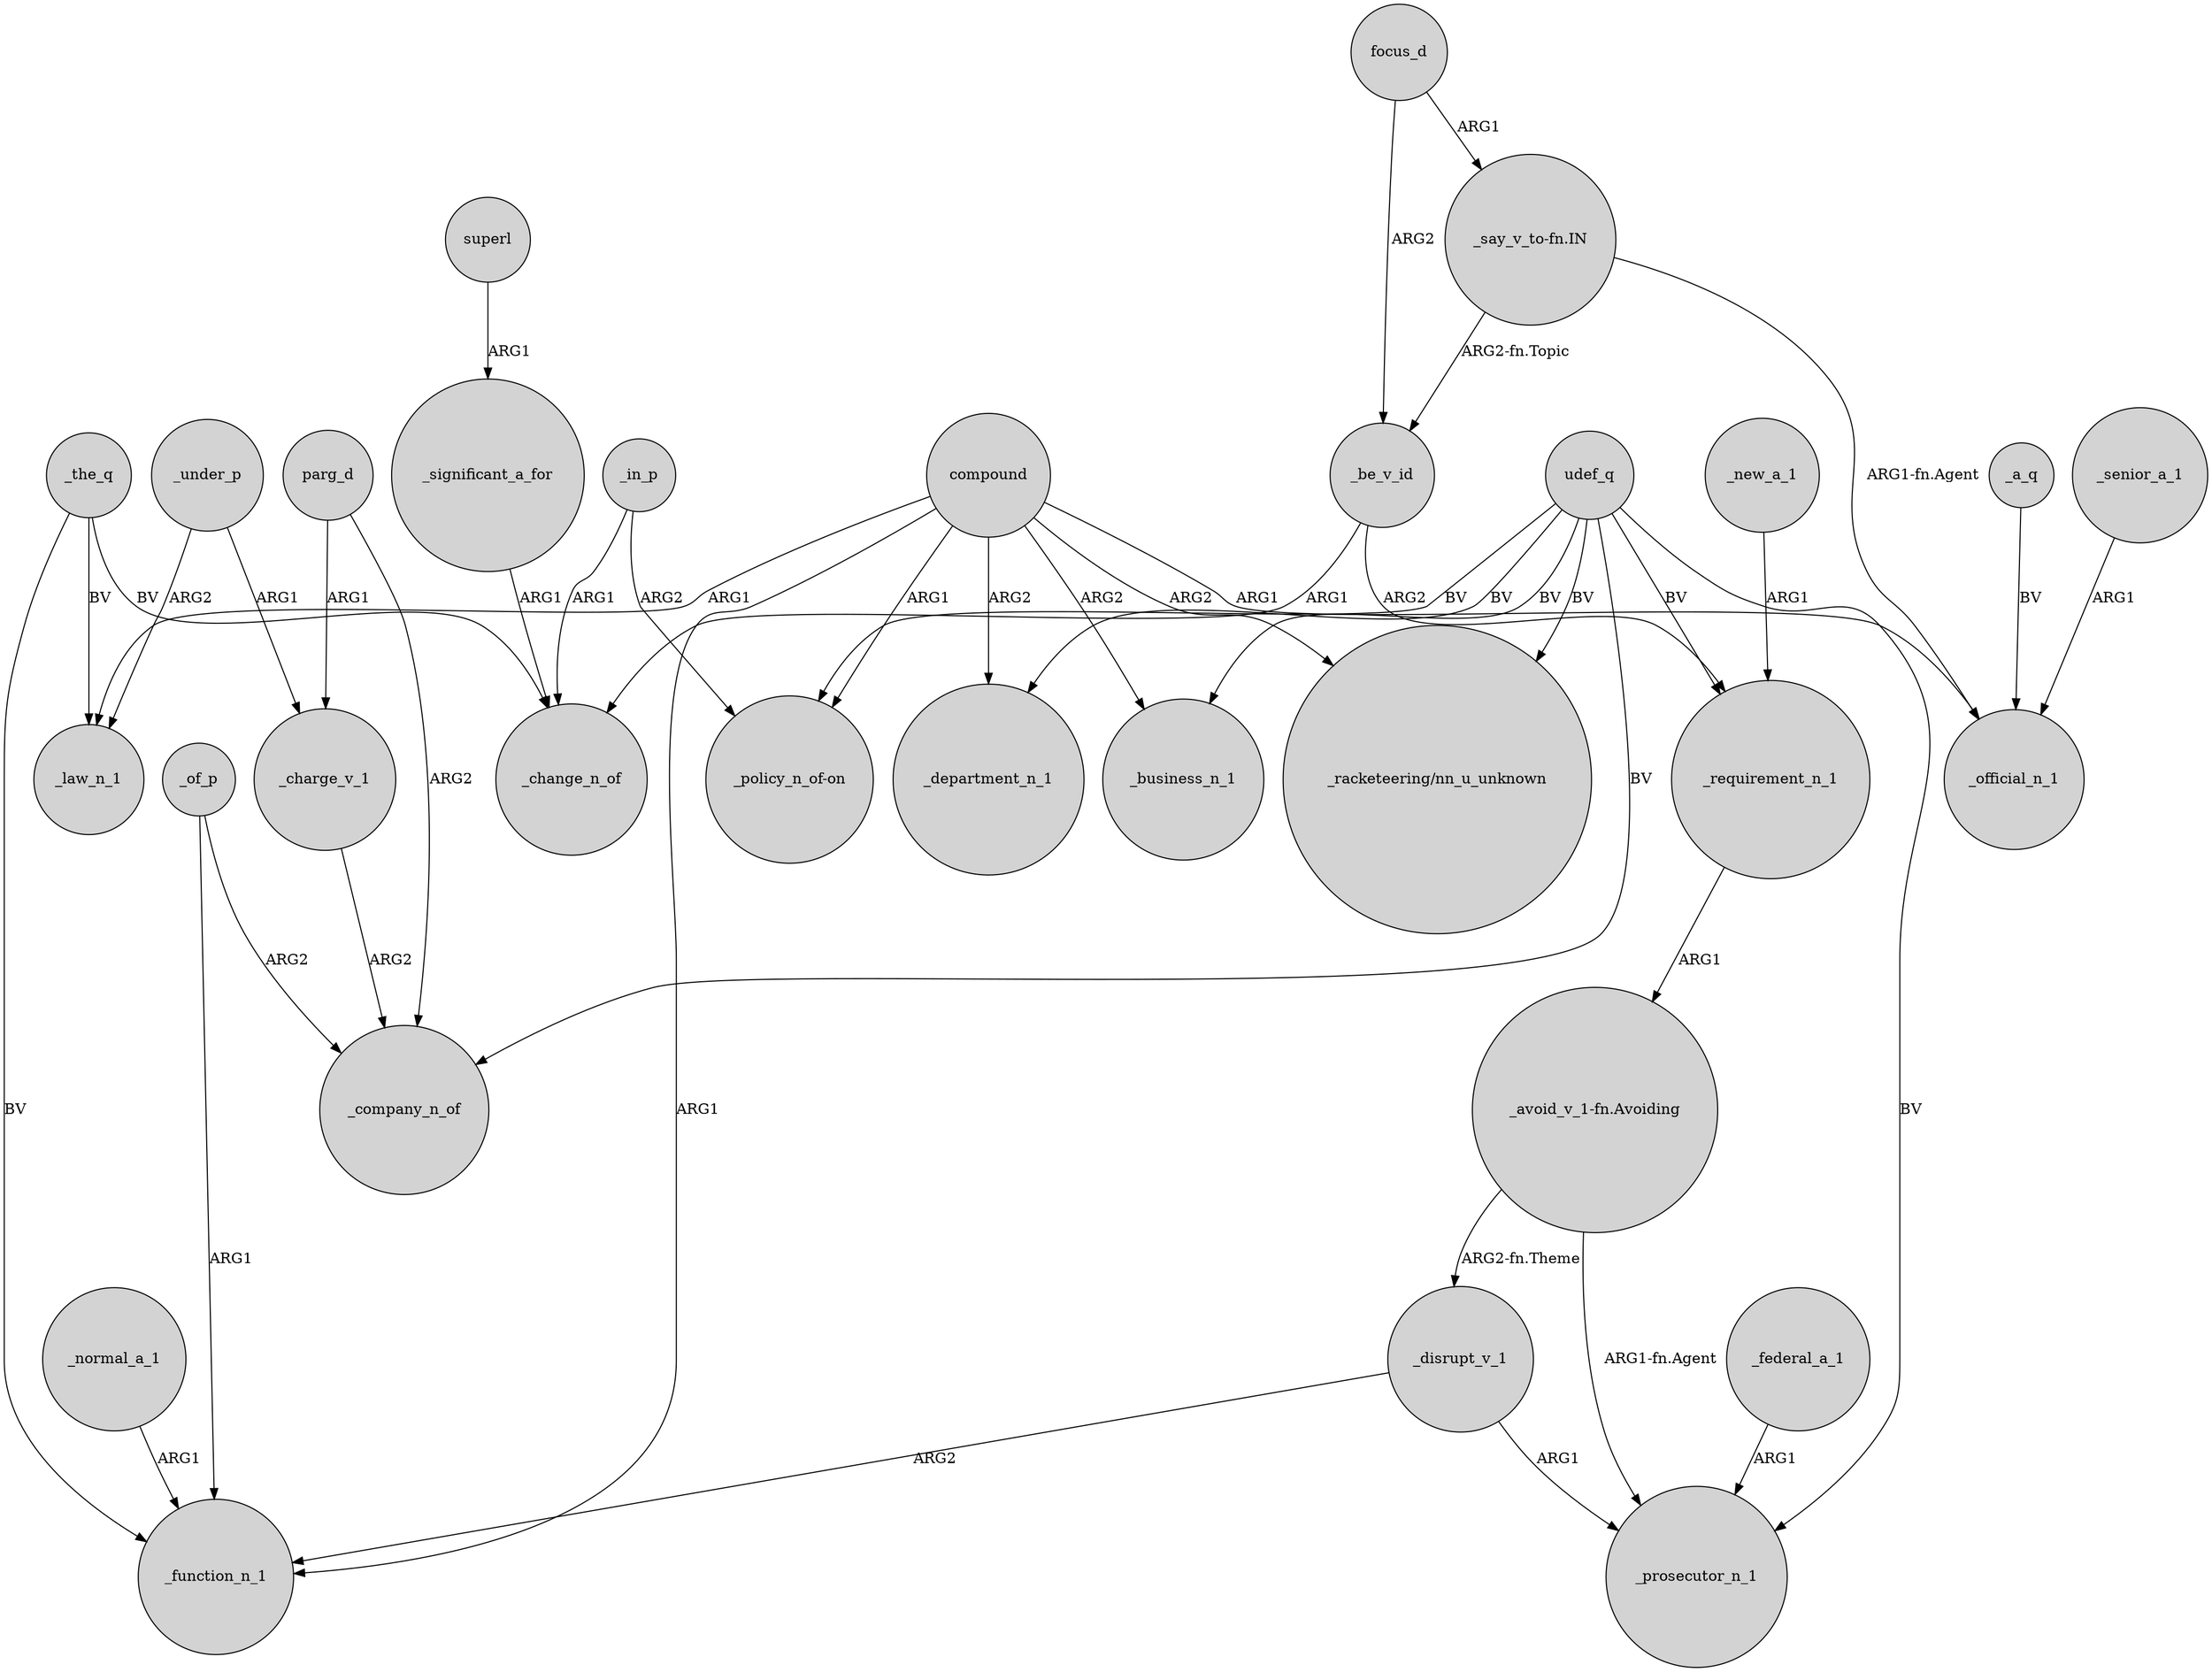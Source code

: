 digraph {
	node [shape=circle style=filled]
	focus_d -> _be_v_id [label=ARG2]
	_in_p -> "_policy_n_of-on" [label=ARG2]
	udef_q -> _department_n_1 [label=BV]
	_disrupt_v_1 -> _function_n_1 [label=ARG2]
	_disrupt_v_1 -> _prosecutor_n_1 [label=ARG1]
	udef_q -> _requirement_n_1 [label=BV]
	"_say_v_to-fn.IN" -> _official_n_1 [label="ARG1-fn.Agent"]
	_be_v_id -> _change_n_of [label=ARG1]
	"_avoid_v_1-fn.Avoiding" -> _prosecutor_n_1 [label="ARG1-fn.Agent"]
	superl -> _significant_a_for [label=ARG1]
	udef_q -> "_policy_n_of-on" [label=BV]
	_under_p -> _charge_v_1 [label=ARG1]
	focus_d -> "_say_v_to-fn.IN" [label=ARG1]
	udef_q -> _prosecutor_n_1 [label=BV]
	"_avoid_v_1-fn.Avoiding" -> _disrupt_v_1 [label="ARG2-fn.Theme"]
	"_say_v_to-fn.IN" -> _be_v_id [label="ARG2-fn.Topic"]
	_in_p -> _change_n_of [label=ARG1]
	_normal_a_1 -> _function_n_1 [label=ARG1]
	_of_p -> _function_n_1 [label=ARG1]
	_a_q -> _official_n_1 [label=BV]
	compound -> "_policy_n_of-on" [label=ARG1]
	_requirement_n_1 -> "_avoid_v_1-fn.Avoiding" [label=ARG1]
	parg_d -> _company_n_of [label=ARG2]
	udef_q -> "_racketeering/nn_u_unknown" [label=BV]
	_new_a_1 -> _requirement_n_1 [label=ARG1]
	_the_q -> _law_n_1 [label=BV]
	_be_v_id -> _requirement_n_1 [label=ARG2]
	compound -> _business_n_1 [label=ARG2]
	compound -> "_racketeering/nn_u_unknown" [label=ARG2]
	compound -> _function_n_1 [label=ARG1]
	_senior_a_1 -> _official_n_1 [label=ARG1]
	_charge_v_1 -> _company_n_of [label=ARG2]
	_the_q -> _change_n_of [label=BV]
	udef_q -> _business_n_1 [label=BV]
	compound -> _official_n_1 [label=ARG1]
	_the_q -> _function_n_1 [label=BV]
	compound -> _law_n_1 [label=ARG1]
	udef_q -> _company_n_of [label=BV]
	_of_p -> _company_n_of [label=ARG2]
	compound -> _department_n_1 [label=ARG2]
	parg_d -> _charge_v_1 [label=ARG1]
	_significant_a_for -> _change_n_of [label=ARG1]
	_federal_a_1 -> _prosecutor_n_1 [label=ARG1]
	_under_p -> _law_n_1 [label=ARG2]
}
